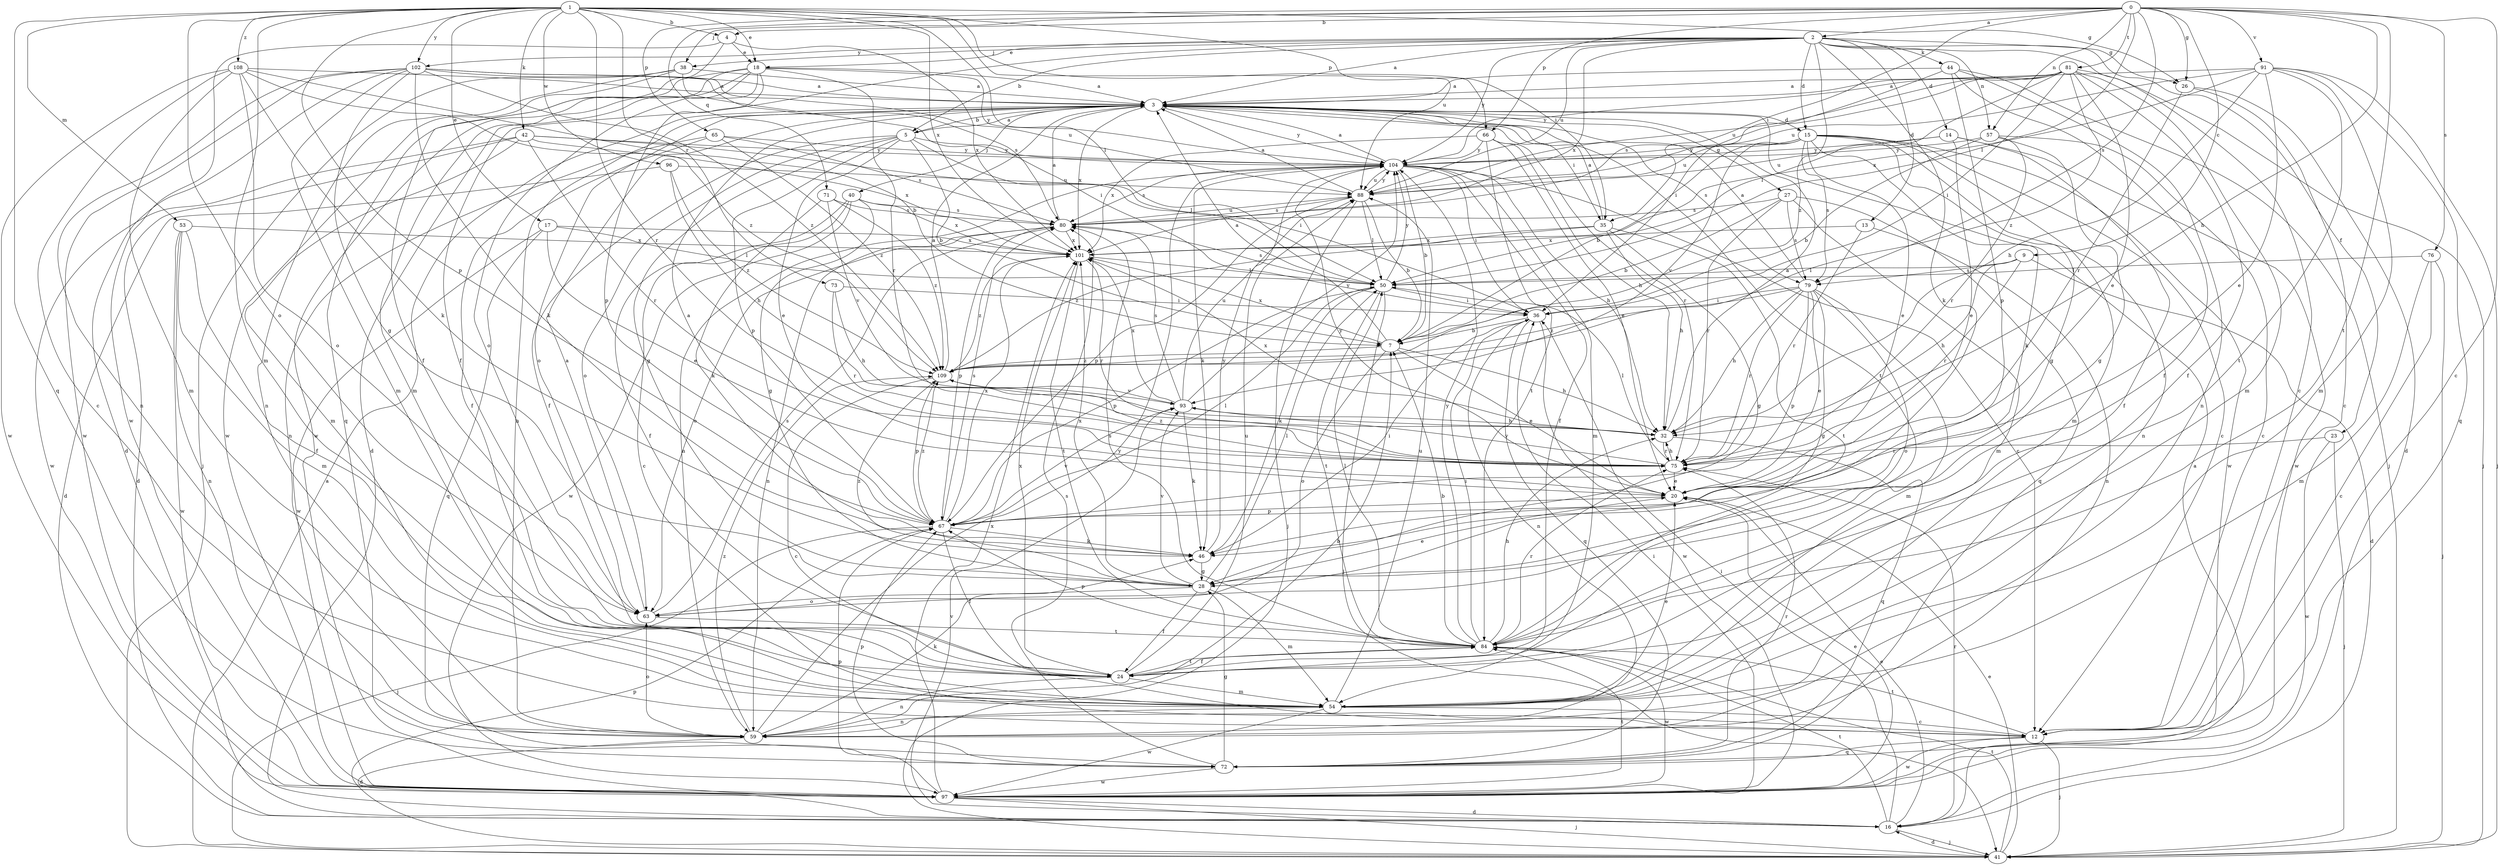 strict digraph  {
0;
1;
2;
3;
4;
5;
7;
9;
12;
13;
14;
15;
16;
17;
18;
20;
23;
24;
26;
27;
28;
32;
35;
36;
38;
40;
41;
42;
44;
46;
50;
53;
54;
57;
59;
63;
65;
66;
67;
71;
72;
73;
75;
76;
79;
80;
81;
84;
88;
91;
93;
96;
97;
101;
102;
104;
108;
109;
0 -> 2  [label=a];
0 -> 4  [label=b];
0 -> 9  [label=c];
0 -> 12  [label=c];
0 -> 26  [label=g];
0 -> 32  [label=h];
0 -> 35  [label=i];
0 -> 38  [label=j];
0 -> 50  [label=l];
0 -> 57  [label=n];
0 -> 65  [label=p];
0 -> 66  [label=p];
0 -> 71  [label=q];
0 -> 76  [label=s];
0 -> 79  [label=s];
0 -> 81  [label=t];
0 -> 84  [label=t];
0 -> 91  [label=v];
1 -> 4  [label=b];
1 -> 17  [label=e];
1 -> 18  [label=e];
1 -> 26  [label=g];
1 -> 35  [label=i];
1 -> 42  [label=k];
1 -> 50  [label=l];
1 -> 53  [label=m];
1 -> 54  [label=m];
1 -> 63  [label=o];
1 -> 66  [label=p];
1 -> 67  [label=p];
1 -> 72  [label=q];
1 -> 73  [label=r];
1 -> 75  [label=r];
1 -> 88  [label=u];
1 -> 96  [label=w];
1 -> 101  [label=x];
1 -> 102  [label=y];
1 -> 108  [label=z];
2 -> 3  [label=a];
2 -> 5  [label=b];
2 -> 12  [label=c];
2 -> 13  [label=d];
2 -> 14  [label=d];
2 -> 15  [label=d];
2 -> 18  [label=e];
2 -> 23  [label=f];
2 -> 24  [label=f];
2 -> 26  [label=g];
2 -> 38  [label=j];
2 -> 44  [label=k];
2 -> 46  [label=k];
2 -> 57  [label=n];
2 -> 88  [label=u];
2 -> 101  [label=x];
2 -> 102  [label=y];
2 -> 104  [label=y];
2 -> 109  [label=z];
3 -> 5  [label=b];
3 -> 15  [label=d];
3 -> 27  [label=g];
3 -> 35  [label=i];
3 -> 40  [label=j];
3 -> 59  [label=n];
3 -> 63  [label=o];
3 -> 79  [label=s];
3 -> 84  [label=t];
3 -> 101  [label=x];
3 -> 104  [label=y];
4 -> 18  [label=e];
4 -> 24  [label=f];
4 -> 97  [label=w];
4 -> 101  [label=x];
5 -> 3  [label=a];
5 -> 7  [label=b];
5 -> 20  [label=e];
5 -> 24  [label=f];
5 -> 28  [label=g];
5 -> 36  [label=i];
5 -> 63  [label=o];
5 -> 67  [label=p];
5 -> 104  [label=y];
7 -> 3  [label=a];
7 -> 20  [label=e];
7 -> 32  [label=h];
7 -> 63  [label=o];
7 -> 101  [label=x];
7 -> 109  [label=z];
9 -> 16  [label=d];
9 -> 32  [label=h];
9 -> 50  [label=l];
9 -> 75  [label=r];
9 -> 79  [label=s];
12 -> 41  [label=j];
12 -> 72  [label=q];
12 -> 84  [label=t];
12 -> 97  [label=w];
13 -> 59  [label=n];
13 -> 75  [label=r];
13 -> 101  [label=x];
14 -> 20  [label=e];
14 -> 24  [label=f];
14 -> 88  [label=u];
14 -> 97  [label=w];
14 -> 104  [label=y];
15 -> 7  [label=b];
15 -> 12  [label=c];
15 -> 20  [label=e];
15 -> 28  [label=g];
15 -> 46  [label=k];
15 -> 54  [label=m];
15 -> 59  [label=n];
15 -> 79  [label=s];
15 -> 88  [label=u];
15 -> 93  [label=v];
15 -> 97  [label=w];
15 -> 104  [label=y];
16 -> 3  [label=a];
16 -> 20  [label=e];
16 -> 36  [label=i];
16 -> 41  [label=j];
16 -> 75  [label=r];
16 -> 84  [label=t];
16 -> 93  [label=v];
17 -> 20  [label=e];
17 -> 50  [label=l];
17 -> 72  [label=q];
17 -> 97  [label=w];
17 -> 101  [label=x];
18 -> 3  [label=a];
18 -> 16  [label=d];
18 -> 54  [label=m];
18 -> 63  [label=o];
18 -> 67  [label=p];
18 -> 72  [label=q];
18 -> 75  [label=r];
18 -> 97  [label=w];
18 -> 104  [label=y];
20 -> 67  [label=p];
20 -> 104  [label=y];
23 -> 41  [label=j];
23 -> 75  [label=r];
23 -> 97  [label=w];
24 -> 54  [label=m];
24 -> 59  [label=n];
24 -> 84  [label=t];
24 -> 88  [label=u];
24 -> 101  [label=x];
26 -> 12  [label=c];
26 -> 16  [label=d];
26 -> 75  [label=r];
27 -> 7  [label=b];
27 -> 54  [label=m];
27 -> 72  [label=q];
27 -> 75  [label=r];
27 -> 79  [label=s];
27 -> 80  [label=s];
28 -> 20  [label=e];
28 -> 24  [label=f];
28 -> 50  [label=l];
28 -> 54  [label=m];
28 -> 63  [label=o];
28 -> 93  [label=v];
28 -> 101  [label=x];
28 -> 109  [label=z];
32 -> 3  [label=a];
32 -> 72  [label=q];
32 -> 75  [label=r];
32 -> 101  [label=x];
35 -> 3  [label=a];
35 -> 28  [label=g];
35 -> 32  [label=h];
35 -> 84  [label=t];
35 -> 101  [label=x];
35 -> 109  [label=z];
36 -> 7  [label=b];
36 -> 59  [label=n];
36 -> 72  [label=q];
36 -> 97  [label=w];
38 -> 3  [label=a];
38 -> 36  [label=i];
38 -> 41  [label=j];
38 -> 59  [label=n];
38 -> 97  [label=w];
40 -> 12  [label=c];
40 -> 24  [label=f];
40 -> 28  [label=g];
40 -> 80  [label=s];
40 -> 97  [label=w];
40 -> 101  [label=x];
41 -> 3  [label=a];
41 -> 16  [label=d];
41 -> 20  [label=e];
41 -> 67  [label=p];
41 -> 84  [label=t];
42 -> 16  [label=d];
42 -> 50  [label=l];
42 -> 54  [label=m];
42 -> 75  [label=r];
42 -> 97  [label=w];
42 -> 101  [label=x];
42 -> 104  [label=y];
44 -> 3  [label=a];
44 -> 24  [label=f];
44 -> 36  [label=i];
44 -> 41  [label=j];
44 -> 59  [label=n];
44 -> 67  [label=p];
46 -> 28  [label=g];
46 -> 36  [label=i];
46 -> 104  [label=y];
50 -> 36  [label=i];
50 -> 41  [label=j];
50 -> 46  [label=k];
50 -> 67  [label=p];
50 -> 80  [label=s];
50 -> 84  [label=t];
50 -> 104  [label=y];
53 -> 24  [label=f];
53 -> 54  [label=m];
53 -> 59  [label=n];
53 -> 97  [label=w];
53 -> 101  [label=x];
54 -> 12  [label=c];
54 -> 20  [label=e];
54 -> 59  [label=n];
54 -> 88  [label=u];
54 -> 97  [label=w];
57 -> 7  [label=b];
57 -> 12  [label=c];
57 -> 28  [label=g];
57 -> 75  [label=r];
57 -> 104  [label=y];
59 -> 7  [label=b];
59 -> 16  [label=d];
59 -> 46  [label=k];
59 -> 63  [label=o];
59 -> 104  [label=y];
59 -> 109  [label=z];
63 -> 3  [label=a];
63 -> 80  [label=s];
63 -> 84  [label=t];
65 -> 24  [label=f];
65 -> 59  [label=n];
65 -> 80  [label=s];
65 -> 104  [label=y];
65 -> 109  [label=z];
66 -> 20  [label=e];
66 -> 32  [label=h];
66 -> 75  [label=r];
66 -> 84  [label=t];
66 -> 101  [label=x];
66 -> 104  [label=y];
67 -> 3  [label=a];
67 -> 24  [label=f];
67 -> 41  [label=j];
67 -> 46  [label=k];
67 -> 50  [label=l];
67 -> 80  [label=s];
67 -> 93  [label=v];
67 -> 101  [label=x];
67 -> 109  [label=z];
71 -> 46  [label=k];
71 -> 80  [label=s];
71 -> 93  [label=v];
71 -> 109  [label=z];
72 -> 28  [label=g];
72 -> 67  [label=p];
72 -> 75  [label=r];
72 -> 80  [label=s];
72 -> 97  [label=w];
73 -> 32  [label=h];
73 -> 36  [label=i];
73 -> 75  [label=r];
75 -> 20  [label=e];
75 -> 32  [label=h];
75 -> 50  [label=l];
75 -> 93  [label=v];
75 -> 109  [label=z];
76 -> 12  [label=c];
76 -> 41  [label=j];
76 -> 50  [label=l];
76 -> 54  [label=m];
79 -> 3  [label=a];
79 -> 20  [label=e];
79 -> 28  [label=g];
79 -> 32  [label=h];
79 -> 36  [label=i];
79 -> 54  [label=m];
79 -> 63  [label=o];
79 -> 67  [label=p];
79 -> 75  [label=r];
79 -> 109  [label=z];
80 -> 3  [label=a];
80 -> 59  [label=n];
80 -> 63  [label=o];
80 -> 67  [label=p];
80 -> 88  [label=u];
80 -> 101  [label=x];
81 -> 3  [label=a];
81 -> 20  [label=e];
81 -> 24  [label=f];
81 -> 36  [label=i];
81 -> 41  [label=j];
81 -> 50  [label=l];
81 -> 54  [label=m];
81 -> 80  [label=s];
81 -> 88  [label=u];
81 -> 104  [label=y];
81 -> 109  [label=z];
84 -> 7  [label=b];
84 -> 24  [label=f];
84 -> 32  [label=h];
84 -> 36  [label=i];
84 -> 50  [label=l];
84 -> 67  [label=p];
84 -> 75  [label=r];
84 -> 80  [label=s];
84 -> 97  [label=w];
84 -> 104  [label=y];
88 -> 3  [label=a];
88 -> 7  [label=b];
88 -> 41  [label=j];
88 -> 50  [label=l];
88 -> 67  [label=p];
88 -> 80  [label=s];
88 -> 104  [label=y];
91 -> 3  [label=a];
91 -> 20  [label=e];
91 -> 32  [label=h];
91 -> 41  [label=j];
91 -> 54  [label=m];
91 -> 72  [label=q];
91 -> 84  [label=t];
91 -> 88  [label=u];
91 -> 101  [label=x];
93 -> 32  [label=h];
93 -> 46  [label=k];
93 -> 80  [label=s];
93 -> 88  [label=u];
93 -> 101  [label=x];
93 -> 104  [label=y];
96 -> 16  [label=d];
96 -> 32  [label=h];
96 -> 88  [label=u];
96 -> 109  [label=z];
97 -> 16  [label=d];
97 -> 20  [label=e];
97 -> 36  [label=i];
97 -> 41  [label=j];
97 -> 67  [label=p];
97 -> 84  [label=t];
97 -> 101  [label=x];
101 -> 50  [label=l];
101 -> 75  [label=r];
101 -> 84  [label=t];
101 -> 109  [label=z];
102 -> 3  [label=a];
102 -> 16  [label=d];
102 -> 28  [label=g];
102 -> 46  [label=k];
102 -> 54  [label=m];
102 -> 59  [label=n];
102 -> 80  [label=s];
102 -> 88  [label=u];
102 -> 97  [label=w];
102 -> 109  [label=z];
104 -> 3  [label=a];
104 -> 7  [label=b];
104 -> 12  [label=c];
104 -> 24  [label=f];
104 -> 32  [label=h];
104 -> 36  [label=i];
104 -> 46  [label=k];
104 -> 54  [label=m];
104 -> 59  [label=n];
104 -> 80  [label=s];
104 -> 88  [label=u];
108 -> 3  [label=a];
108 -> 7  [label=b];
108 -> 12  [label=c];
108 -> 46  [label=k];
108 -> 54  [label=m];
108 -> 63  [label=o];
108 -> 97  [label=w];
108 -> 109  [label=z];
109 -> 3  [label=a];
109 -> 12  [label=c];
109 -> 67  [label=p];
109 -> 93  [label=v];
}
